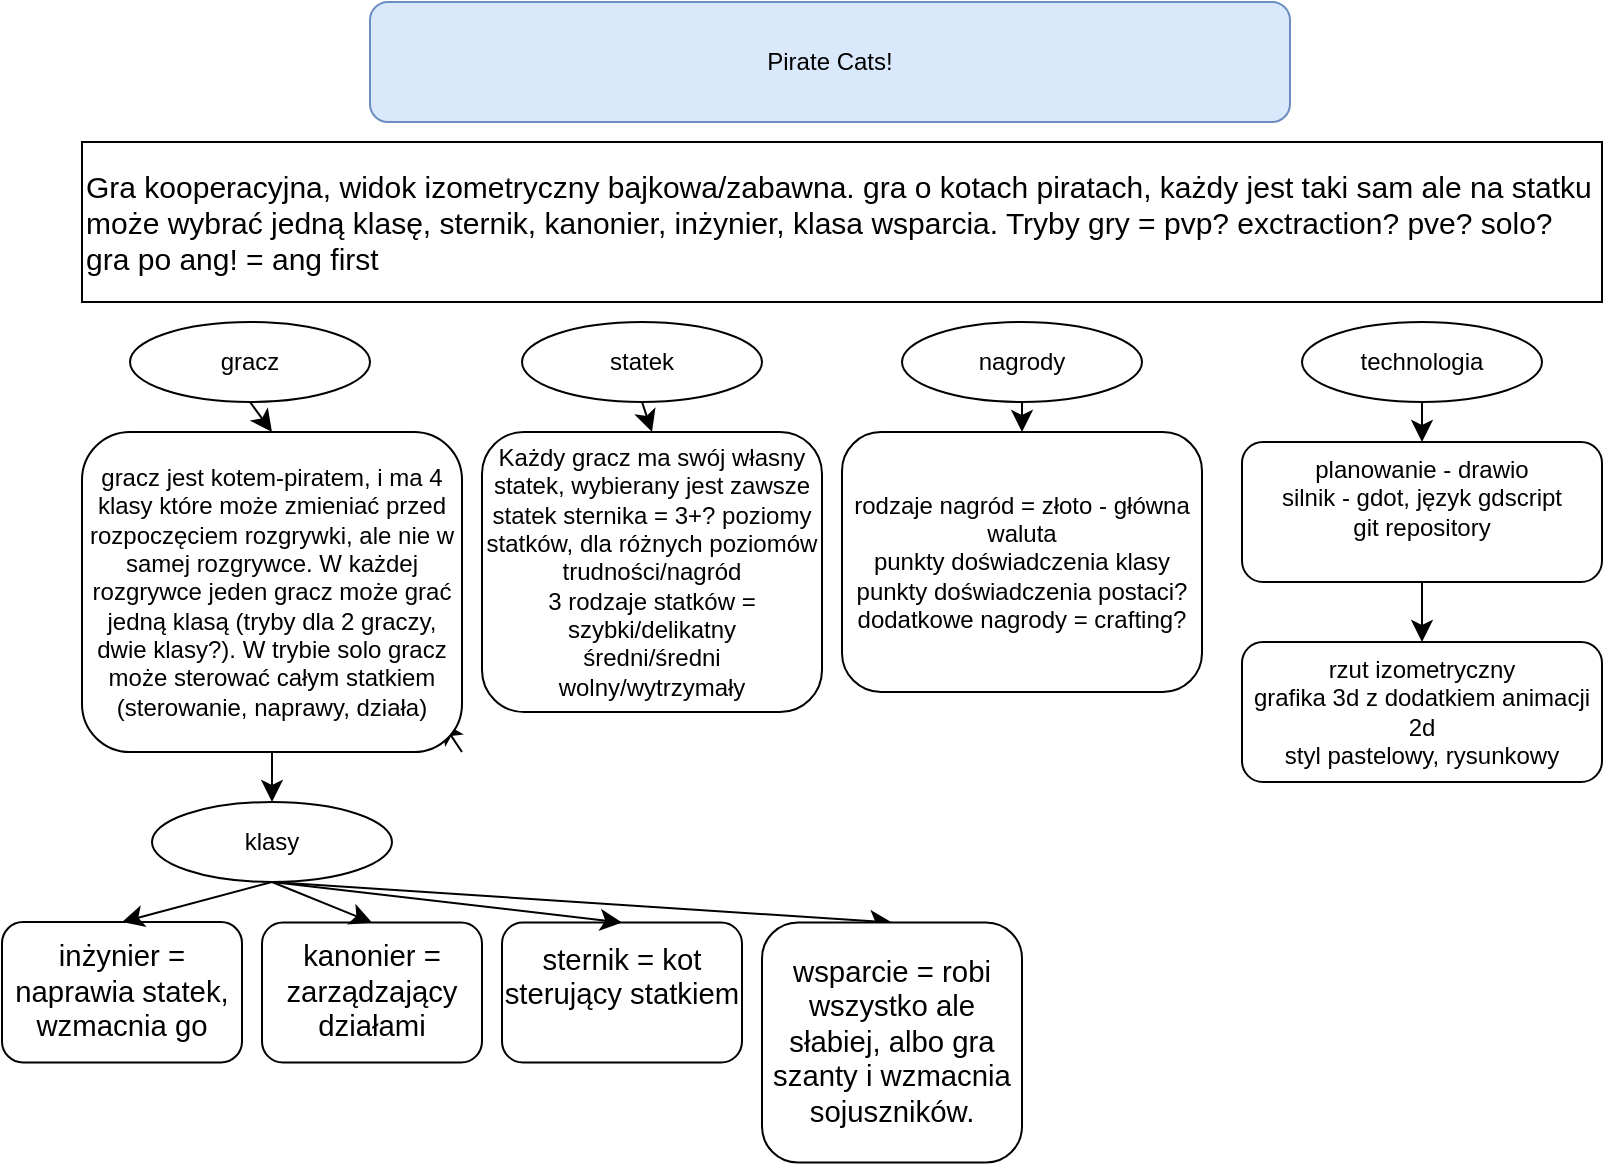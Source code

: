 <mxfile version="24.8.3">
  <diagram name="Strona-1" id="4vS0EpxF459ert-kYh-V">
    <mxGraphModel dx="1502" dy="579" grid="1" gridSize="10" guides="1" tooltips="1" connect="1" arrows="1" fold="1" page="1" pageScale="1" pageWidth="827" pageHeight="1169" math="0" shadow="0">
      <root>
        <mxCell id="0" />
        <mxCell id="1" parent="0" />
        <mxCell id="GGeRf4PESUj_x63hk-KP-1" value="Pirate Cats!" style="rounded=1;whiteSpace=wrap;html=1;fillColor=#dae8fc;strokeColor=#6c8ebf;" parent="1" vertex="1">
          <mxGeometry x="184" y="30" width="460" height="60" as="geometry" />
        </mxCell>
        <mxCell id="GGeRf4PESUj_x63hk-KP-4" value="&lt;font style=&quot;&quot;&gt;&lt;span style=&quot;font-size: 15px;&quot;&gt;Gra kooperacyjna, widok izometryczny bajkowa/zabawna. gra o kotach piratach, każdy jest taki sam ale na statku może wybrać jedną klasę,&amp;nbsp;&lt;/span&gt;&lt;span style=&quot;&quot; id=&quot;docs-internal-guid-cad2bb7d-7fff-05e1-43ee-abb36c643c0b&quot;&gt;&lt;span style=&quot;font-size: 15px; font-family: Arial, sans-serif; background-color: transparent; font-variant-numeric: normal; font-variant-east-asian: normal; font-variant-alternates: normal; font-variant-position: normal; vertical-align: baseline; white-space-collapse: preserve;&quot;&gt;sternik, kanonier, inżynier, klasa wsparcia. Tryby gry = pvp? exctraction? pve? solo? &lt;/span&gt;&lt;/span&gt;&lt;/font&gt;&lt;div&gt;&lt;font style=&quot;&quot;&gt;&lt;span style=&quot;&quot;&gt;&lt;span style=&quot;font-size: 15px; font-family: Arial, sans-serif; background-color: transparent; font-variant-numeric: normal; font-variant-east-asian: normal; font-variant-alternates: normal; font-variant-position: normal; vertical-align: baseline; white-space-collapse: preserve;&quot;&gt;gra po ang! = ang first&lt;/span&gt;&lt;/span&gt;&lt;/font&gt;&lt;/div&gt;" style="rounded=0;whiteSpace=wrap;html=1;align=left;" parent="1" vertex="1">
          <mxGeometry x="40" y="100" width="760" height="80" as="geometry" />
        </mxCell>
        <mxCell id="GGeRf4PESUj_x63hk-KP-5" value="&#xa;&lt;b id=&quot;docs-internal-guid-bde5b621-7fff-b49c-7203-66eb1bc062ac&quot; style=&quot;font-weight:normal;&quot;&gt;&lt;span style=&quot;font-size:11pt;font-family:Arial,sans-serif;color:#000000;background-color:transparent;font-weight:400;font-style:normal;font-variant:normal;text-decoration:none;vertical-align:baseline;white-space:pre;white-space:pre-wrap;&quot;&gt;sternik = kot sterujący statkiem&lt;/span&gt;&lt;/b&gt;&#xa;&#xa;" style="rounded=1;whiteSpace=wrap;html=1;" parent="1" vertex="1">
          <mxGeometry x="250" y="490.25" width="120" height="70" as="geometry" />
        </mxCell>
        <mxCell id="GGeRf4PESUj_x63hk-KP-7" value="&lt;span id=&quot;docs-internal-guid-4457cf5e-7fff-6c5b-1bba-29d07f727883&quot;&gt;&lt;span style=&quot;font-size: 11pt; font-family: Arial, sans-serif; background-color: transparent; font-variant-numeric: normal; font-variant-east-asian: normal; font-variant-alternates: normal; font-variant-position: normal; vertical-align: baseline; white-space-collapse: preserve;&quot;&gt;inżynier = naprawia statek, wzmacnia go&lt;/span&gt;&lt;/span&gt;" style="rounded=1;whiteSpace=wrap;html=1;" parent="1" vertex="1">
          <mxGeometry y="490" width="120" height="70.25" as="geometry" />
        </mxCell>
        <mxCell id="GGeRf4PESUj_x63hk-KP-8" value="&lt;span id=&quot;docs-internal-guid-4e753459-7fff-43ab-c84b-4888f4f07243&quot;&gt;&lt;span style=&quot;font-size: 11pt; font-family: Arial, sans-serif; background-color: transparent; font-variant-numeric: normal; font-variant-east-asian: normal; font-variant-alternates: normal; font-variant-position: normal; vertical-align: baseline; white-space-collapse: preserve;&quot;&gt;kanonier = zarządzający działami&lt;/span&gt;&lt;/span&gt;" style="rounded=1;whiteSpace=wrap;html=1;" parent="1" vertex="1">
          <mxGeometry x="130" y="490.25" width="110" height="70" as="geometry" />
        </mxCell>
        <mxCell id="v2GtRoSYadoqY-mAGEnl-5" style="edgeStyle=none;curved=1;rounded=0;orthogonalLoop=1;jettySize=auto;html=1;exitX=0.5;exitY=1;exitDx=0;exitDy=0;entryX=0.5;entryY=0;entryDx=0;entryDy=0;fontSize=12;startSize=8;endSize=8;" edge="1" parent="1" source="GGeRf4PESUj_x63hk-KP-9" target="GGeRf4PESUj_x63hk-KP-15">
          <mxGeometry relative="1" as="geometry">
            <mxPoint x="135" y="480" as="sourcePoint" />
          </mxGeometry>
        </mxCell>
        <mxCell id="v2GtRoSYadoqY-mAGEnl-6" style="edgeStyle=none;curved=1;rounded=0;orthogonalLoop=1;jettySize=auto;html=1;exitX=0.5;exitY=1;exitDx=0;exitDy=0;entryX=0.5;entryY=0;entryDx=0;entryDy=0;fontSize=12;startSize=8;endSize=8;" edge="1" parent="1" source="GGeRf4PESUj_x63hk-KP-9" target="GGeRf4PESUj_x63hk-KP-5">
          <mxGeometry relative="1" as="geometry">
            <mxPoint x="135" y="480" as="sourcePoint" />
          </mxGeometry>
        </mxCell>
        <mxCell id="v2GtRoSYadoqY-mAGEnl-7" style="edgeStyle=none;curved=1;rounded=0;orthogonalLoop=1;jettySize=auto;html=1;exitX=0.5;exitY=1;exitDx=0;exitDy=0;entryX=0.5;entryY=0;entryDx=0;entryDy=0;fontSize=12;startSize=8;endSize=8;" edge="1" parent="1" source="GGeRf4PESUj_x63hk-KP-9" target="GGeRf4PESUj_x63hk-KP-8">
          <mxGeometry relative="1" as="geometry">
            <mxPoint x="135" y="480" as="sourcePoint" />
          </mxGeometry>
        </mxCell>
        <mxCell id="v2GtRoSYadoqY-mAGEnl-8" style="edgeStyle=none;curved=1;rounded=0;orthogonalLoop=1;jettySize=auto;html=1;exitX=0.5;exitY=1;exitDx=0;exitDy=0;entryX=0.5;entryY=0;entryDx=0;entryDy=0;fontSize=12;startSize=8;endSize=8;" edge="1" parent="1" source="GGeRf4PESUj_x63hk-KP-9" target="GGeRf4PESUj_x63hk-KP-7">
          <mxGeometry relative="1" as="geometry">
            <mxPoint x="135" y="480" as="sourcePoint" />
          </mxGeometry>
        </mxCell>
        <mxCell id="GGeRf4PESUj_x63hk-KP-9" value="klasy" style="ellipse;whiteSpace=wrap;html=1;" parent="1" vertex="1">
          <mxGeometry x="75" y="430" width="120" height="40" as="geometry" />
        </mxCell>
        <mxCell id="v2GtRoSYadoqY-mAGEnl-14" style="edgeStyle=none;curved=1;rounded=0;orthogonalLoop=1;jettySize=auto;html=1;exitX=0.5;exitY=1;exitDx=0;exitDy=0;entryX=0.5;entryY=0;entryDx=0;entryDy=0;fontSize=12;startSize=8;endSize=8;" edge="1" parent="1" source="GGeRf4PESUj_x63hk-KP-10" target="GGeRf4PESUj_x63hk-KP-11">
          <mxGeometry relative="1" as="geometry" />
        </mxCell>
        <mxCell id="GGeRf4PESUj_x63hk-KP-10" value="statek" style="ellipse;whiteSpace=wrap;html=1;" parent="1" vertex="1">
          <mxGeometry x="260" y="190" width="120" height="40" as="geometry" />
        </mxCell>
        <mxCell id="GGeRf4PESUj_x63hk-KP-11" value="Każdy gracz ma swój własny statek, wybierany jest zawsze statek sternika = 3+? poziomy statków, dla różnych poziomów trudności/nagród&lt;div&gt;3 rodzaje statków = szybki/delikatny&lt;/div&gt;&lt;div&gt;średni/średni&lt;/div&gt;&lt;div&gt;wolny/wytrzymały&lt;/div&gt;" style="rounded=1;whiteSpace=wrap;html=1;" parent="1" vertex="1">
          <mxGeometry x="240" y="245" width="170" height="140" as="geometry" />
        </mxCell>
        <mxCell id="v2GtRoSYadoqY-mAGEnl-12" style="edgeStyle=none;curved=1;rounded=0;orthogonalLoop=1;jettySize=auto;html=1;exitX=0.5;exitY=1;exitDx=0;exitDy=0;entryX=0.5;entryY=0;entryDx=0;entryDy=0;fontSize=12;startSize=8;endSize=8;" edge="1" parent="1" source="GGeRf4PESUj_x63hk-KP-12" target="GGeRf4PESUj_x63hk-KP-14">
          <mxGeometry relative="1" as="geometry" />
        </mxCell>
        <mxCell id="GGeRf4PESUj_x63hk-KP-12" value="nagrody" style="ellipse;whiteSpace=wrap;html=1;" parent="1" vertex="1">
          <mxGeometry x="450" y="190" width="120" height="40" as="geometry" />
        </mxCell>
        <mxCell id="GGeRf4PESUj_x63hk-KP-14" value="rodzaje nagród = złoto - główna waluta&lt;div&gt;punkty doświadczenia klasy&lt;/div&gt;&lt;div&gt;punkty doświadczenia postaci?&lt;/div&gt;&lt;div&gt;dodatkowe nagrody = crafting?&lt;/div&gt;" style="rounded=1;whiteSpace=wrap;html=1;" parent="1" vertex="1">
          <mxGeometry x="420" y="245" width="180" height="130" as="geometry" />
        </mxCell>
        <mxCell id="GGeRf4PESUj_x63hk-KP-15" value="&lt;span id=&quot;docs-internal-guid-4b06e2db-7fff-9a4c-b573-9ce9ddaf4141&quot;&gt;&lt;span style=&quot;font-size: 11pt; font-family: Arial, sans-serif; background-color: transparent; font-variant-numeric: normal; font-variant-east-asian: normal; font-variant-alternates: normal; font-variant-position: normal; vertical-align: baseline; white-space-collapse: preserve;&quot;&gt;wsparcie = robi wszystko ale słabiej, albo gra szanty i wzmacnia sojuszników.&lt;/span&gt;&lt;/span&gt;" style="rounded=1;whiteSpace=wrap;html=1;" parent="1" vertex="1">
          <mxGeometry x="380" y="490.25" width="130" height="120" as="geometry" />
        </mxCell>
        <mxCell id="v2GtRoSYadoqY-mAGEnl-3" style="edgeStyle=none;curved=1;rounded=0;orthogonalLoop=1;jettySize=auto;html=1;exitX=1;exitY=1;exitDx=0;exitDy=0;fontSize=12;startSize=8;endSize=8;" edge="1" parent="1" source="v2GtRoSYadoqY-mAGEnl-1">
          <mxGeometry relative="1" as="geometry">
            <mxPoint x="220" y="390" as="targetPoint" />
          </mxGeometry>
        </mxCell>
        <mxCell id="v2GtRoSYadoqY-mAGEnl-4" style="edgeStyle=none;curved=1;rounded=0;orthogonalLoop=1;jettySize=auto;html=1;exitX=0.5;exitY=1;exitDx=0;exitDy=0;entryX=0.5;entryY=0;entryDx=0;entryDy=0;fontSize=12;startSize=8;endSize=8;" edge="1" parent="1" source="v2GtRoSYadoqY-mAGEnl-1" target="GGeRf4PESUj_x63hk-KP-9">
          <mxGeometry relative="1" as="geometry" />
        </mxCell>
        <mxCell id="v2GtRoSYadoqY-mAGEnl-1" value="gracz jest kotem-piratem, i ma 4 klasy które może zmieniać przed rozpoczęciem rozgrywki, ale nie w samej rozgrywce. W każdej rozgrywce jeden gracz może grać jedną klasą (tryby dla 2 graczy, dwie klasy?). W trybie solo gracz może sterować całym statkiem (sterowanie, naprawy, działa)" style="rounded=1;whiteSpace=wrap;html=1;" vertex="1" parent="1">
          <mxGeometry x="40" y="245" width="190" height="160" as="geometry" />
        </mxCell>
        <mxCell id="v2GtRoSYadoqY-mAGEnl-15" style="edgeStyle=none;curved=1;rounded=0;orthogonalLoop=1;jettySize=auto;html=1;exitX=0.5;exitY=1;exitDx=0;exitDy=0;entryX=0.5;entryY=0;entryDx=0;entryDy=0;fontSize=12;startSize=8;endSize=8;" edge="1" parent="1" source="v2GtRoSYadoqY-mAGEnl-2" target="v2GtRoSYadoqY-mAGEnl-1">
          <mxGeometry relative="1" as="geometry" />
        </mxCell>
        <mxCell id="v2GtRoSYadoqY-mAGEnl-2" value="gracz" style="ellipse;whiteSpace=wrap;html=1;" vertex="1" parent="1">
          <mxGeometry x="64" y="190" width="120" height="40" as="geometry" />
        </mxCell>
        <mxCell id="v2GtRoSYadoqY-mAGEnl-11" style="edgeStyle=none;curved=1;rounded=0;orthogonalLoop=1;jettySize=auto;html=1;exitX=0.5;exitY=1;exitDx=0;exitDy=0;entryX=0.5;entryY=0;entryDx=0;entryDy=0;fontSize=12;startSize=8;endSize=8;" edge="1" parent="1" source="v2GtRoSYadoqY-mAGEnl-9" target="v2GtRoSYadoqY-mAGEnl-10">
          <mxGeometry relative="1" as="geometry" />
        </mxCell>
        <mxCell id="v2GtRoSYadoqY-mAGEnl-9" value="technologia" style="ellipse;whiteSpace=wrap;html=1;" vertex="1" parent="1">
          <mxGeometry x="650" y="190" width="120" height="40" as="geometry" />
        </mxCell>
        <mxCell id="v2GtRoSYadoqY-mAGEnl-20" value="" style="edgeStyle=none;curved=1;rounded=0;orthogonalLoop=1;jettySize=auto;html=1;fontSize=12;startSize=8;endSize=8;" edge="1" parent="1" source="v2GtRoSYadoqY-mAGEnl-10" target="v2GtRoSYadoqY-mAGEnl-17">
          <mxGeometry relative="1" as="geometry" />
        </mxCell>
        <mxCell id="v2GtRoSYadoqY-mAGEnl-10" value="planowanie - drawio&lt;div&gt;silnik - gdot, język gdscript&lt;/div&gt;&lt;div&gt;git repository&lt;/div&gt;&lt;div&gt;&lt;br&gt;&lt;/div&gt;" style="rounded=1;whiteSpace=wrap;html=1;" vertex="1" parent="1">
          <mxGeometry x="620" y="250" width="180" height="70" as="geometry" />
        </mxCell>
        <mxCell id="v2GtRoSYadoqY-mAGEnl-17" value="&lt;div&gt;rzut izometryczny&lt;/div&gt;&lt;div&gt;grafika 3d z dodatkiem animacji 2d&lt;/div&gt;&lt;div&gt;styl pastelowy, rysunkowy&lt;/div&gt;" style="rounded=1;whiteSpace=wrap;html=1;" vertex="1" parent="1">
          <mxGeometry x="620" y="350" width="180" height="70" as="geometry" />
        </mxCell>
      </root>
    </mxGraphModel>
  </diagram>
</mxfile>
